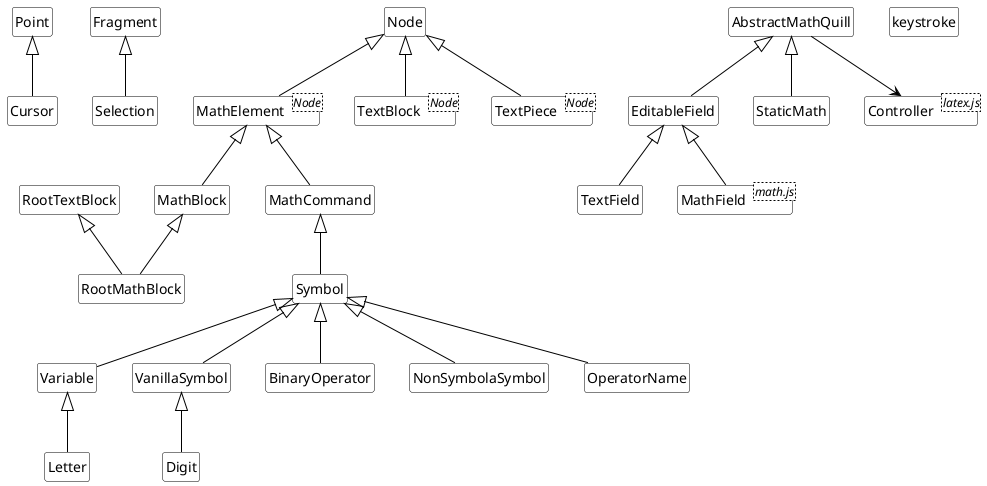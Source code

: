 @startuml
skinparam classBackgroundColor White
skinparam classArrowColor Black
skinparam classBorderColor Black
skinparam stereotypeCBackgroundColor Gray

hide circle
hide members

Node <|-- MathElement
Node <|-- TextBlock
Node <|-- TextPiece

Digit -u-|> VanillaSymbol

MathCommand -u-|> MathElement
MathBlock -u-|> MathElement
RootMathBlock -u-|> MathBlock
RootMathBlock -u-|> RootTextBlock
Symbol -u-|> MathCommand
Symbol <|-- Variable
Symbol <|-- VanillaSymbol
Symbol <|-- BinaryOperator
Symbol <|-- NonSymbolaSymbol
Symbol <|-- OperatorName

TextField -u-|> EditableField
MathField -u-|> EditableField
EditableField -u-|> AbstractMathQuill
StaticMath -u-|> AbstractMathQuill
AbstractMathQuill --> Controller

Letter -u-|> Variable

Selection -u-|> Fragment
Cursor -u-|> Point

class MathElement <Node>
class TextBlock <Node>
class TextPiece <Node>

class AbstractMathQuill {
    config (opts)
    el()
    text()
    latex(latex)
    html()
    reflow()
}

class EditableField {
    focus()
    blur()
    write (latex)
    cmd (cmd)
    select()
    clearSelection()
    moveToDirEnd (dir)
    moveToLeftEnd()
    moveToRightEnd()
    keystroke (key)
    typedText (text)
    dropEmbedded (pageX, pageY, options)
    clickAt (clientX, clientY, target)
    ignoreNextMousedown (fn)
}

class MathField <math.js> {
    exportLatex()
    renderLatexMath (latex)
    renderLatexText (latex)

}

class Controller <latex.js> {
    writeLatex （latex)
    renderLatexMath (latex)
    renderLatexText (latex)
}

class keystroke {
    +backspace()
    +deleteForward()
    -deleteDir (dir)
    -ctrlDeleteDir (dir)
    +moveLeft()
    +moveRight()
    -moveDir (dir)
    +moveUp()
    +moveDown()
    -moveUpDown (self, dir)
}

class TextBlock {
    replaces (replacedText)
    createLeftOf (cursor)
    parser ()
    textContents ()
    moveTowards (dir, cursor)
    moveOutOf (dir, cursor)
    selectOutOf (dir, cursor)
    deleteOutOf (dir, cursor)
    write (cursor, ch)
    seek (pageX, cursor)
    blur (cursor)

}

class TextPiece {
    init (text)
    appendText (text)
    prependText (text)
    insTextAtDirEnd (text, dir)
    splitRight (i)
    moveTowards (dir, cursor)
    deleteTowards (dir, cursor)
    selectTowards (dir, cursor)
    latex()

}

@enduml
